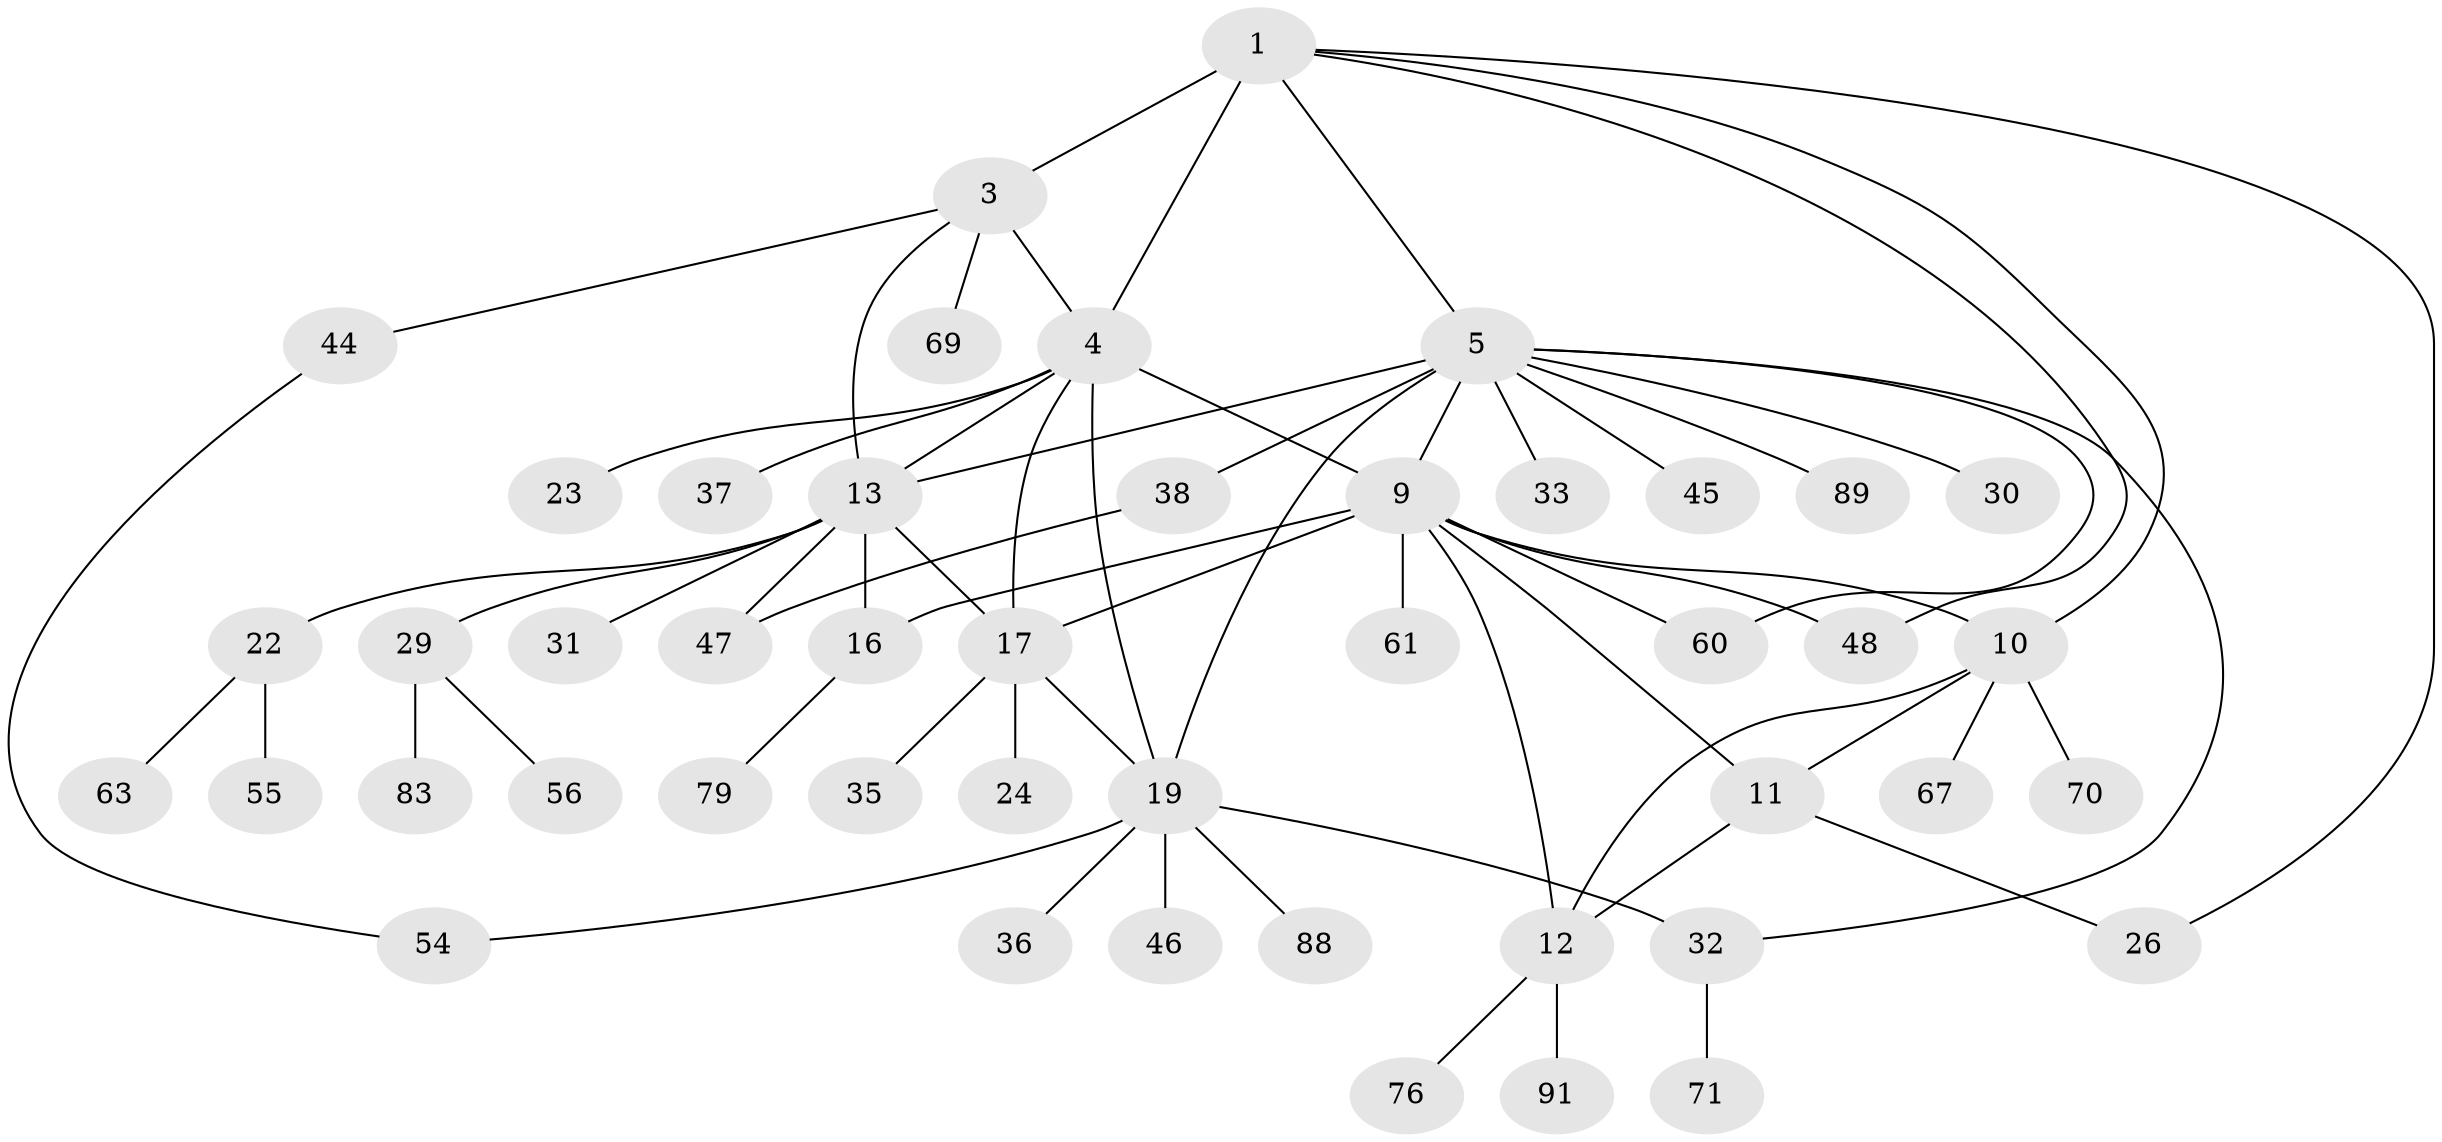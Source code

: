 // original degree distribution, {6: 0.043478260869565216, 9: 0.03260869565217391, 8: 0.021739130434782608, 3: 0.08695652173913043, 10: 0.021739130434782608, 7: 0.021739130434782608, 12: 0.010869565217391304, 4: 0.021739130434782608, 5: 0.03260869565217391, 1: 0.4782608695652174, 2: 0.22826086956521738}
// Generated by graph-tools (version 1.1) at 2025/16/03/09/25 04:16:02]
// undirected, 46 vertices, 64 edges
graph export_dot {
graph [start="1"]
  node [color=gray90,style=filled];
  1 [super="+2+25+40+85"];
  3;
  4 [super="+43+86+18+39"];
  5 [super="+27+6"];
  9 [super="+41+58+28+74"];
  10 [super="+72"];
  11;
  12;
  13 [super="+84+77+66+21+62+14"];
  16;
  17 [super="+52"];
  19 [super="+20+57"];
  22;
  23;
  24 [super="+80+90"];
  26;
  29;
  30;
  31;
  32;
  33;
  35 [super="+81"];
  36 [super="+50"];
  37 [super="+42"];
  38;
  44;
  45;
  46;
  47 [super="+49"];
  48;
  54;
  55 [super="+87"];
  56;
  60 [super="+82"];
  61;
  63;
  67 [super="+68"];
  69;
  70;
  71;
  76;
  79;
  83;
  88;
  89;
  91;
  1 -- 3 [weight=2];
  1 -- 4 [weight=2];
  1 -- 26;
  1 -- 10;
  1 -- 48;
  1 -- 5;
  3 -- 4;
  3 -- 13;
  3 -- 44;
  3 -- 69;
  4 -- 23;
  4 -- 37;
  4 -- 17;
  4 -- 19 [weight=2];
  4 -- 9 [weight=2];
  4 -- 13;
  5 -- 38;
  5 -- 45;
  5 -- 89;
  5 -- 13;
  5 -- 32;
  5 -- 33;
  5 -- 9 [weight=2];
  5 -- 19;
  5 -- 60;
  5 -- 30;
  9 -- 10;
  9 -- 11;
  9 -- 12;
  9 -- 16;
  9 -- 48;
  9 -- 60;
  9 -- 17;
  9 -- 61;
  10 -- 11;
  10 -- 12;
  10 -- 67;
  10 -- 70;
  11 -- 12;
  11 -- 26;
  12 -- 76;
  12 -- 91;
  13 -- 16 [weight=3];
  13 -- 47;
  13 -- 17;
  13 -- 22;
  13 -- 29;
  13 -- 31;
  16 -- 79;
  17 -- 19 [weight=2];
  17 -- 24;
  17 -- 35;
  19 -- 32 [weight=2];
  19 -- 36;
  19 -- 46;
  19 -- 54;
  19 -- 88;
  22 -- 55;
  22 -- 63;
  29 -- 56;
  29 -- 83;
  32 -- 71;
  38 -- 47;
  44 -- 54;
}

